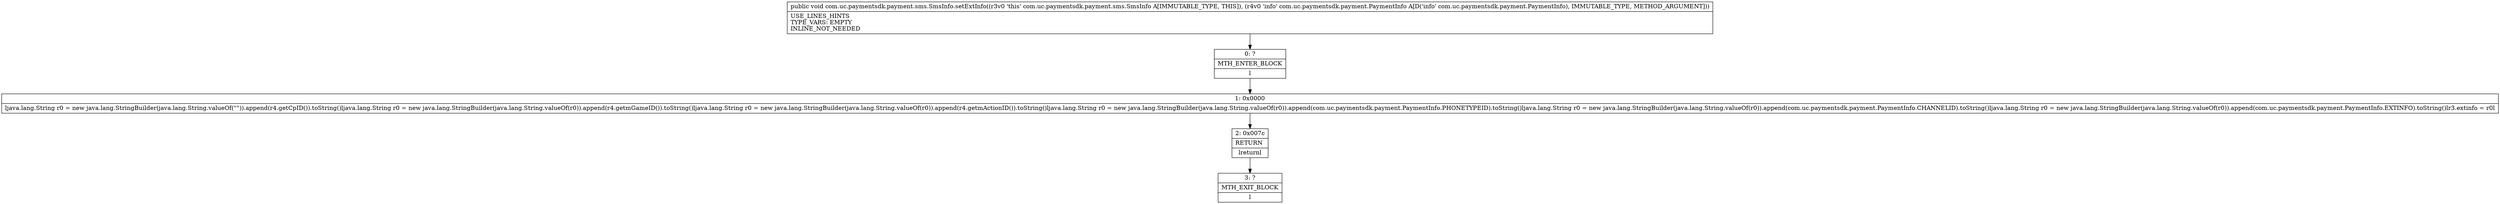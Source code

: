digraph "CFG forcom.uc.paymentsdk.payment.sms.SmsInfo.setExtInfo(Lcom\/uc\/paymentsdk\/payment\/PaymentInfo;)V" {
Node_0 [shape=record,label="{0\:\ ?|MTH_ENTER_BLOCK\l|l}"];
Node_1 [shape=record,label="{1\:\ 0x0000|ljava.lang.String r0 = new java.lang.StringBuilder(java.lang.String.valueOf(\"\")).append(r4.getCpID()).toString()ljava.lang.String r0 = new java.lang.StringBuilder(java.lang.String.valueOf(r0)).append(r4.getmGameID()).toString()ljava.lang.String r0 = new java.lang.StringBuilder(java.lang.String.valueOf(r0)).append(r4.getmActionID()).toString()ljava.lang.String r0 = new java.lang.StringBuilder(java.lang.String.valueOf(r0)).append(com.uc.paymentsdk.payment.PaymentInfo.PHONETYPEID).toString()ljava.lang.String r0 = new java.lang.StringBuilder(java.lang.String.valueOf(r0)).append(com.uc.paymentsdk.payment.PaymentInfo.CHANNELID).toString()ljava.lang.String r0 = new java.lang.StringBuilder(java.lang.String.valueOf(r0)).append(com.uc.paymentsdk.payment.PaymentInfo.EXTINFO).toString()lr3.extinfo = r0l}"];
Node_2 [shape=record,label="{2\:\ 0x007c|RETURN\l|lreturnl}"];
Node_3 [shape=record,label="{3\:\ ?|MTH_EXIT_BLOCK\l|l}"];
MethodNode[shape=record,label="{public void com.uc.paymentsdk.payment.sms.SmsInfo.setExtInfo((r3v0 'this' com.uc.paymentsdk.payment.sms.SmsInfo A[IMMUTABLE_TYPE, THIS]), (r4v0 'info' com.uc.paymentsdk.payment.PaymentInfo A[D('info' com.uc.paymentsdk.payment.PaymentInfo), IMMUTABLE_TYPE, METHOD_ARGUMENT]))  | USE_LINES_HINTS\lTYPE_VARS: EMPTY\lINLINE_NOT_NEEDED\l}"];
MethodNode -> Node_0;
Node_0 -> Node_1;
Node_1 -> Node_2;
Node_2 -> Node_3;
}

